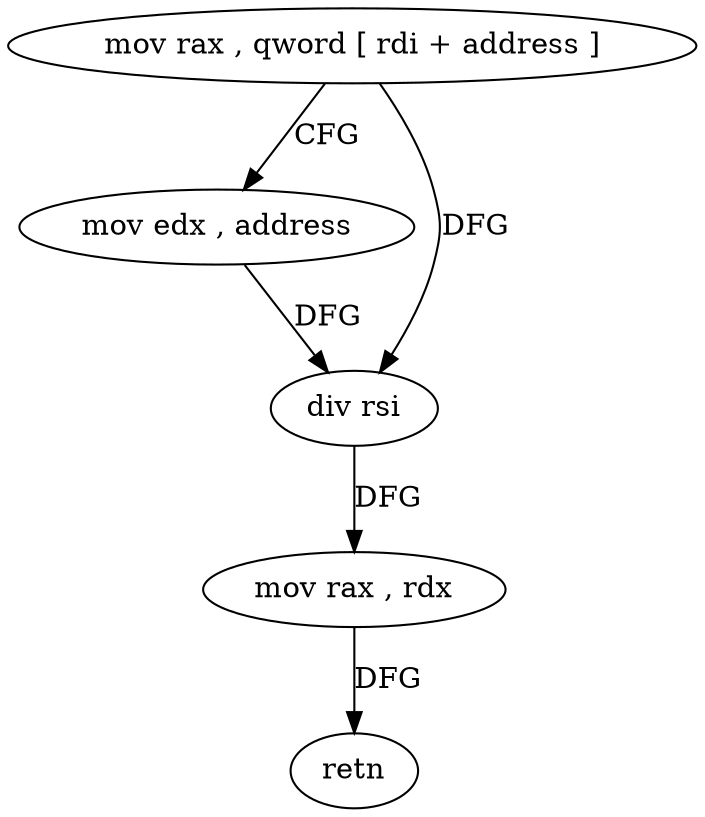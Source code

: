 digraph "func" {
"4267356" [label = "mov rax , qword [ rdi + address ]" ]
"4267360" [label = "mov edx , address" ]
"4267365" [label = "div rsi" ]
"4267368" [label = "mov rax , rdx" ]
"4267371" [label = "retn" ]
"4267356" -> "4267360" [ label = "CFG" ]
"4267356" -> "4267365" [ label = "DFG" ]
"4267360" -> "4267365" [ label = "DFG" ]
"4267365" -> "4267368" [ label = "DFG" ]
"4267368" -> "4267371" [ label = "DFG" ]
}

